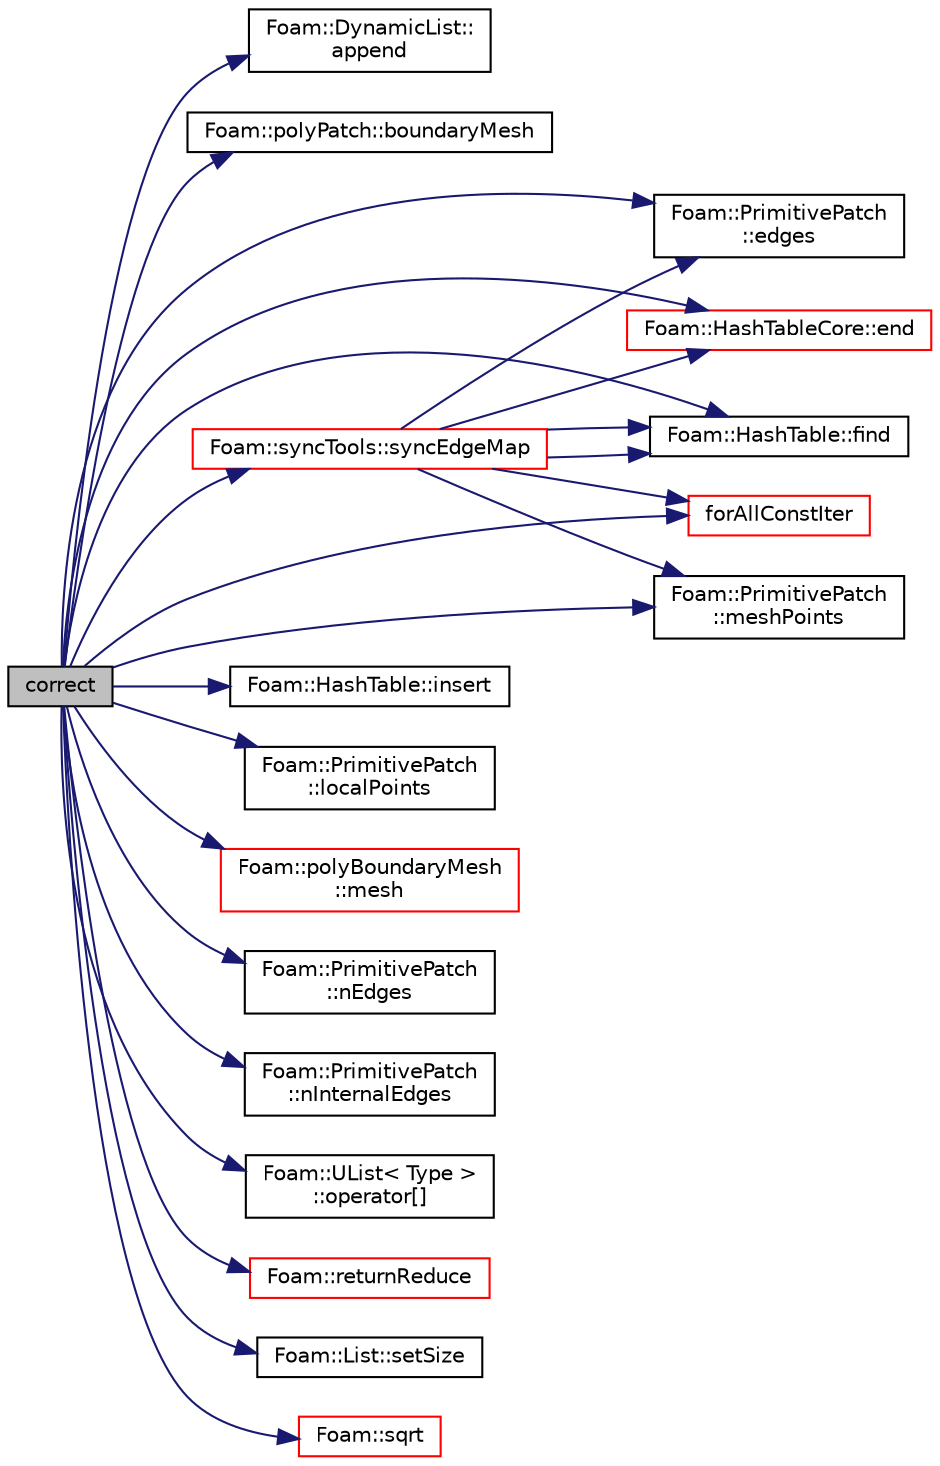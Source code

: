 digraph "correct"
{
  bgcolor="transparent";
  edge [fontname="Helvetica",fontsize="10",labelfontname="Helvetica",labelfontsize="10"];
  node [fontname="Helvetica",fontsize="10",shape=record];
  rankdir="LR";
  Node431 [label="correct",height=0.2,width=0.4,color="black", fillcolor="grey75", style="filled", fontcolor="black"];
  Node431 -> Node432 [color="midnightblue",fontsize="10",style="solid",fontname="Helvetica"];
  Node432 [label="Foam::DynamicList::\lappend",height=0.2,width=0.4,color="black",URL="$a27005.html#a7b67b42af715604376ad63a681dee6d8",tooltip="Append an element at the end of the list. "];
  Node431 -> Node433 [color="midnightblue",fontsize="10",style="solid",fontname="Helvetica"];
  Node433 [label="Foam::polyPatch::boundaryMesh",height=0.2,width=0.4,color="black",URL="$a28633.html#a729e6b97bfa357ec46f60ff7f2e7779a",tooltip="Return boundaryMesh reference. "];
  Node431 -> Node434 [color="midnightblue",fontsize="10",style="solid",fontname="Helvetica"];
  Node434 [label="Foam::PrimitivePatch\l::edges",height=0.2,width=0.4,color="black",URL="$a28693.html#a21d764179912ddda5c6f95193c289846",tooltip="Return list of edges, address into LOCAL point list. "];
  Node431 -> Node435 [color="midnightblue",fontsize="10",style="solid",fontname="Helvetica"];
  Node435 [label="Foam::HashTableCore::end",height=0.2,width=0.4,color="red",URL="$a26849.html#a540580a296c0ff351686ceb4f27b6fe6",tooltip="iteratorEnd set to beyond the end of any HashTable "];
  Node431 -> Node443 [color="midnightblue",fontsize="10",style="solid",fontname="Helvetica"];
  Node443 [label="Foam::HashTable::find",height=0.2,width=0.4,color="black",URL="$a26841.html#a76b2c74ebd9f33fa9f76261b027ffc11",tooltip="Find and return an iterator set at the hashedEntry. "];
  Node431 -> Node444 [color="midnightblue",fontsize="10",style="solid",fontname="Helvetica"];
  Node444 [label="forAllConstIter",height=0.2,width=0.4,color="red",URL="$a39311.html#ae21e2836509b0fa7f7cedf6493b11b09"];
  Node431 -> Node704 [color="midnightblue",fontsize="10",style="solid",fontname="Helvetica"];
  Node704 [label="Foam::HashTable::insert",height=0.2,width=0.4,color="black",URL="$a26841.html#a5eee1e0e199ad59b9cb3916cd42156e0",tooltip="Insert a new hashedEntry. "];
  Node431 -> Node736 [color="midnightblue",fontsize="10",style="solid",fontname="Helvetica"];
  Node736 [label="Foam::PrimitivePatch\l::localPoints",height=0.2,width=0.4,color="black",URL="$a28693.html#aca6c65ee2831bb6795149af7635640a2",tooltip="Return pointField of points in patch. "];
  Node431 -> Node737 [color="midnightblue",fontsize="10",style="solid",fontname="Helvetica"];
  Node737 [label="Foam::polyBoundaryMesh\l::mesh",height=0.2,width=0.4,color="red",URL="$a28557.html#ae78c91f8ff731c07ccc4351d9fe861ba",tooltip="Return the mesh reference. "];
  Node431 -> Node741 [color="midnightblue",fontsize="10",style="solid",fontname="Helvetica"];
  Node741 [label="Foam::PrimitivePatch\l::meshPoints",height=0.2,width=0.4,color="black",URL="$a28693.html#a52e3a457780fe74b31d39dc046bce1d8",tooltip="Return labelList of mesh points in patch. They are constructed. "];
  Node431 -> Node739 [color="midnightblue",fontsize="10",style="solid",fontname="Helvetica"];
  Node739 [label="Foam::PrimitivePatch\l::nEdges",height=0.2,width=0.4,color="black",URL="$a28693.html#a086513bcff1a3f1684e1a3879dd90deb",tooltip="Return number of edges in patch. "];
  Node431 -> Node740 [color="midnightblue",fontsize="10",style="solid",fontname="Helvetica"];
  Node740 [label="Foam::PrimitivePatch\l::nInternalEdges",height=0.2,width=0.4,color="black",URL="$a28693.html#a2527d3d02270c4fdcf357d95079d5819",tooltip="Number of internal edges. "];
  Node431 -> Node808 [color="midnightblue",fontsize="10",style="solid",fontname="Helvetica"];
  Node808 [label="Foam::UList\< Type \>\l::operator[]",height=0.2,width=0.4,color="black",URL="$a26837.html#a851e28f7788bbc82f5a4aa9f0efdefe4",tooltip="Return element of UList. "];
  Node431 -> Node809 [color="midnightblue",fontsize="10",style="solid",fontname="Helvetica"];
  Node809 [label="Foam::returnReduce",height=0.2,width=0.4,color="red",URL="$a21851.html#a8d528a67d2a9c6fe4fb94bc86872624b"];
  Node431 -> Node500 [color="midnightblue",fontsize="10",style="solid",fontname="Helvetica"];
  Node500 [label="Foam::List::setSize",height=0.2,width=0.4,color="black",URL="$a26833.html#aedb985ffeaf1bdbfeccc2a8730405703",tooltip="Reset size of List. "];
  Node431 -> Node811 [color="midnightblue",fontsize="10",style="solid",fontname="Helvetica"];
  Node811 [label="Foam::sqrt",height=0.2,width=0.4,color="red",URL="$a21851.html#a8616bd62eebf2342a80222fecb1bda71"];
  Node431 -> Node812 [color="midnightblue",fontsize="10",style="solid",fontname="Helvetica"];
  Node812 [label="Foam::syncTools::syncEdgeMap",height=0.2,width=0.4,color="red",URL="$a28657.html#a154ac086463b8d7a0eed8c4539d3ab73",tooltip="Synchronize values on selected edges. "];
  Node812 -> Node434 [color="midnightblue",fontsize="10",style="solid",fontname="Helvetica"];
  Node812 -> Node741 [color="midnightblue",fontsize="10",style="solid",fontname="Helvetica"];
  Node812 -> Node443 [color="midnightblue",fontsize="10",style="solid",fontname="Helvetica"];
  Node812 -> Node435 [color="midnightblue",fontsize="10",style="solid",fontname="Helvetica"];
  Node812 -> Node444 [color="midnightblue",fontsize="10",style="solid",fontname="Helvetica"];
  Node812 -> Node443 [color="midnightblue",fontsize="10",style="solid",fontname="Helvetica"];
}
